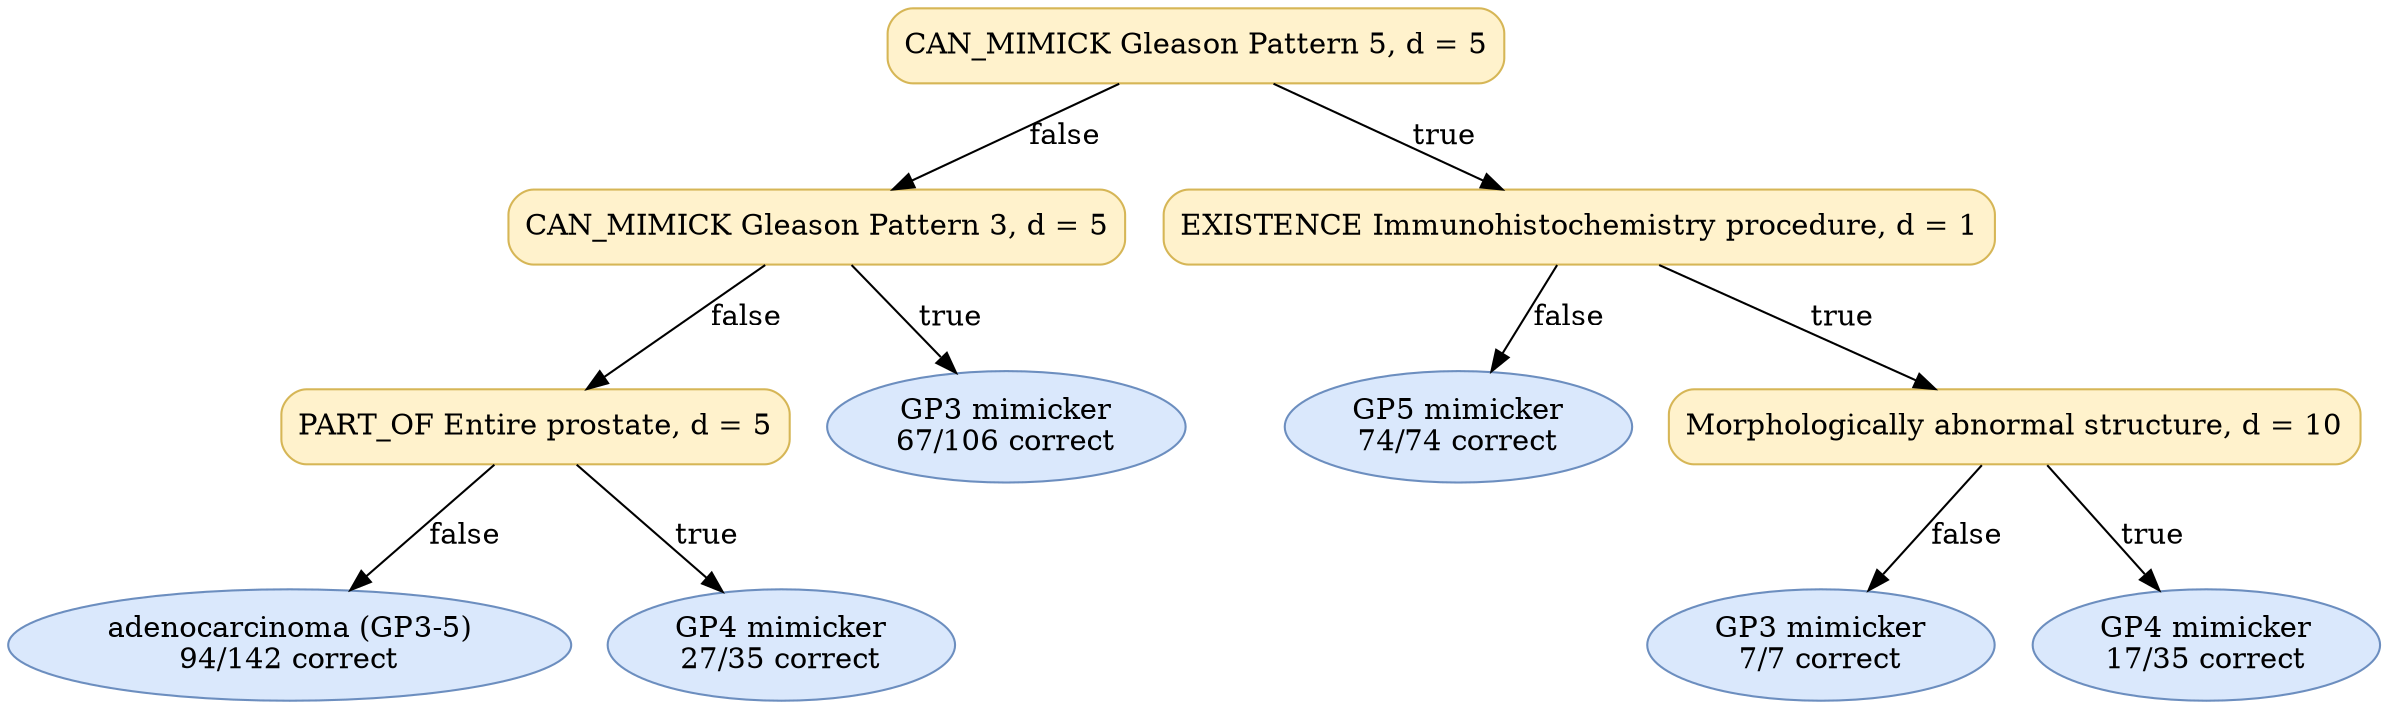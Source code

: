 digraph "DT" {
fontname="Times-Roman";
label="";
node [fontname="Times-Roman"];
Node1 [color="#D6B656", fillcolor="#FFF2CC", label="CAN_MIMICK Gleason Pattern 5, d = 5", shape="box", style="rounded,filled"];
Node2 [color="#D6B656", fillcolor="#FFF2CC", label="CAN_MIMICK Gleason Pattern 3, d = 5", shape="box", style="rounded,filled"];
Node3 [color="#D6B656", fillcolor="#FFF2CC", label="PART_OF Entire prostate, d = 5", shape="box", style="rounded,filled"];
Node4 [color="#6C8EBF", fillcolor="#DAE8FC", label=<adenocarcinoma (GP3-5)<br/>94/142 correct>, shape="ellipse", style="rounded,filled"];
Node5 [color="#6C8EBF", fillcolor="#DAE8FC", label=<GP4 mimicker<br/>27/35 correct>, shape="ellipse", style="rounded,filled"];
Node6 [color="#6C8EBF", fillcolor="#DAE8FC", label=<GP3 mimicker<br/>67/106 correct>, shape="ellipse", style="rounded,filled"];
Node7 [color="#D6B656", fillcolor="#FFF2CC", label="EXISTENCE Immunohistochemistry procedure, d = 1", shape="box", style="rounded,filled"];
Node8 [color="#6C8EBF", fillcolor="#DAE8FC", label=<GP5 mimicker<br/>74/74 correct>, shape="ellipse", style="rounded,filled"];
Node9 [color="#D6B656", fillcolor="#FFF2CC", label="Morphologically abnormal structure, d = 10", shape="box", style="rounded,filled"];
Node10 [color="#6C8EBF", fillcolor="#DAE8FC", label=<GP3 mimicker<br/>7/7 correct>, shape="ellipse", style="rounded,filled"];
Node11 [color="#6C8EBF", fillcolor="#DAE8FC", label=<GP4 mimicker<br/>17/35 correct>, shape="ellipse", style="rounded,filled"];
Node1 -> Node2  [key=0, label="false"];
Node1 -> Node7  [key=0, label="true"];
Node2 -> Node3  [key=0, label="false"];
Node2 -> Node6  [key=0, label="true"];
Node3 -> Node4  [key=0, label="false"];
Node3 -> Node5  [key=0, label="true"];
Node7 -> Node8  [key=0, label="false"];
Node7 -> Node9  [key=0, label="true"];
Node9 -> Node10  [key=0, label="false"];
Node9 -> Node11  [key=0, label="true"];
}
